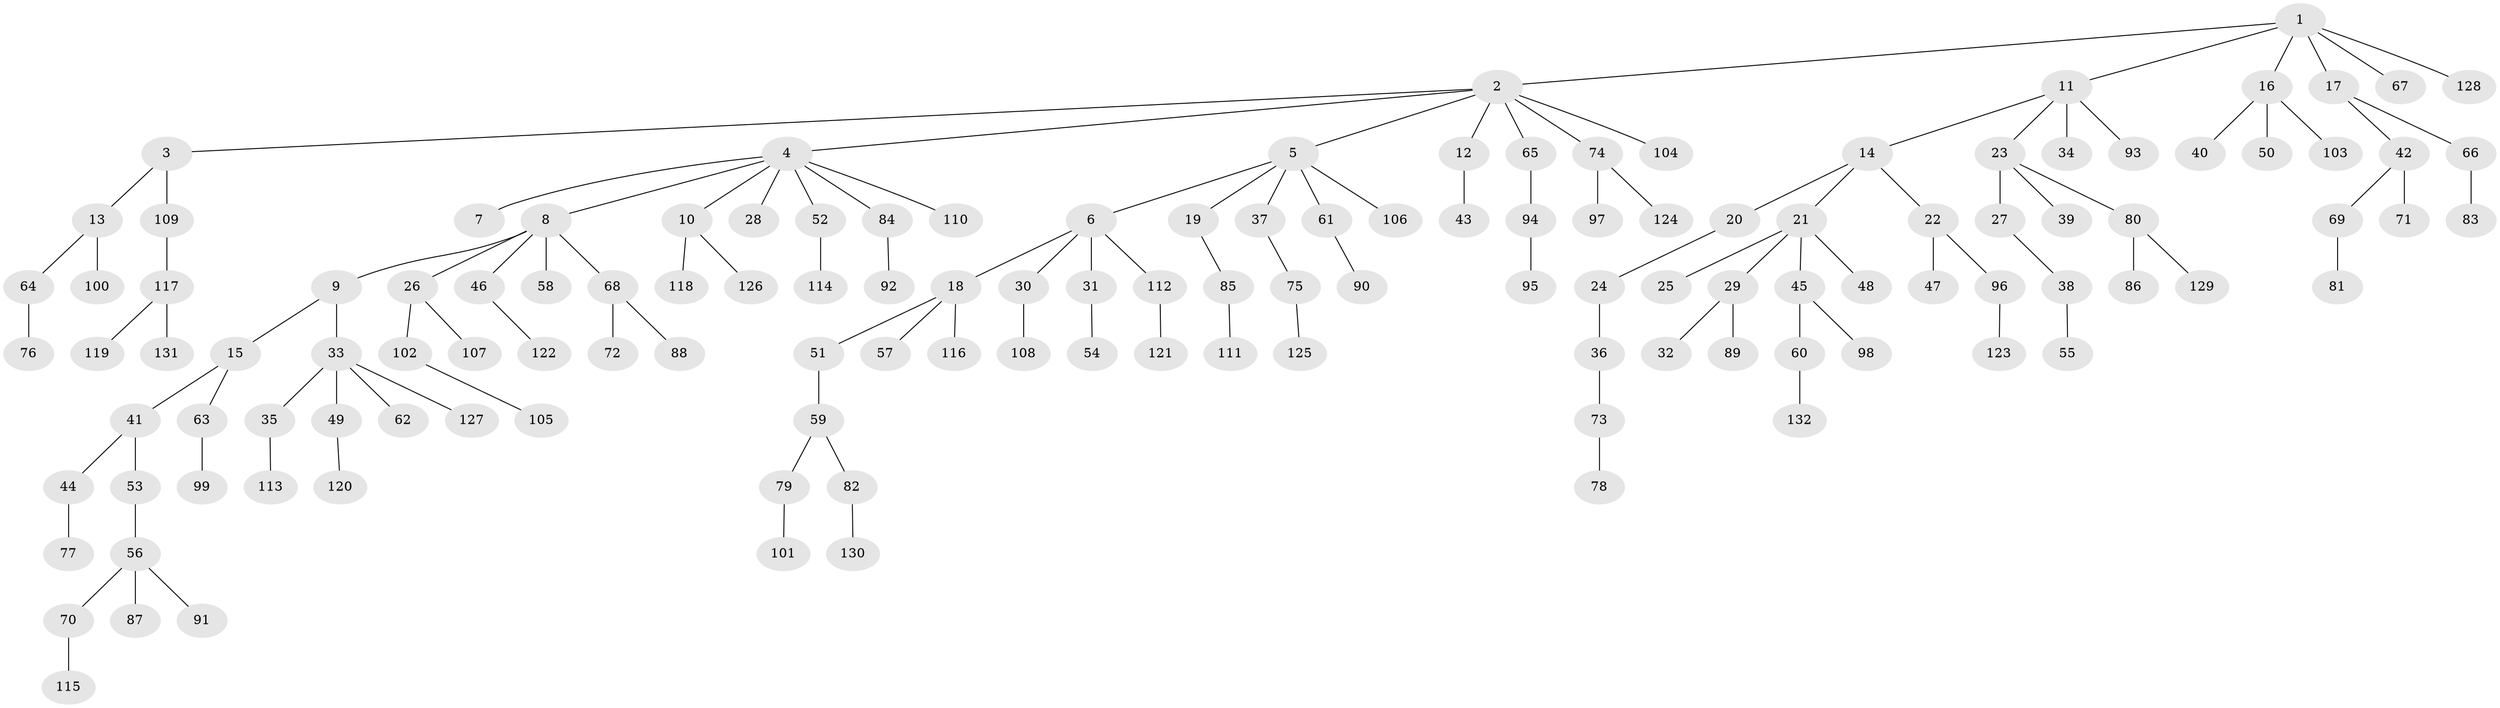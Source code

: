 // Generated by graph-tools (version 1.1) at 2025/15/03/09/25 04:15:39]
// undirected, 132 vertices, 131 edges
graph export_dot {
graph [start="1"]
  node [color=gray90,style=filled];
  1;
  2;
  3;
  4;
  5;
  6;
  7;
  8;
  9;
  10;
  11;
  12;
  13;
  14;
  15;
  16;
  17;
  18;
  19;
  20;
  21;
  22;
  23;
  24;
  25;
  26;
  27;
  28;
  29;
  30;
  31;
  32;
  33;
  34;
  35;
  36;
  37;
  38;
  39;
  40;
  41;
  42;
  43;
  44;
  45;
  46;
  47;
  48;
  49;
  50;
  51;
  52;
  53;
  54;
  55;
  56;
  57;
  58;
  59;
  60;
  61;
  62;
  63;
  64;
  65;
  66;
  67;
  68;
  69;
  70;
  71;
  72;
  73;
  74;
  75;
  76;
  77;
  78;
  79;
  80;
  81;
  82;
  83;
  84;
  85;
  86;
  87;
  88;
  89;
  90;
  91;
  92;
  93;
  94;
  95;
  96;
  97;
  98;
  99;
  100;
  101;
  102;
  103;
  104;
  105;
  106;
  107;
  108;
  109;
  110;
  111;
  112;
  113;
  114;
  115;
  116;
  117;
  118;
  119;
  120;
  121;
  122;
  123;
  124;
  125;
  126;
  127;
  128;
  129;
  130;
  131;
  132;
  1 -- 2;
  1 -- 11;
  1 -- 16;
  1 -- 17;
  1 -- 67;
  1 -- 128;
  2 -- 3;
  2 -- 4;
  2 -- 5;
  2 -- 12;
  2 -- 65;
  2 -- 74;
  2 -- 104;
  3 -- 13;
  3 -- 109;
  4 -- 7;
  4 -- 8;
  4 -- 10;
  4 -- 28;
  4 -- 52;
  4 -- 84;
  4 -- 110;
  5 -- 6;
  5 -- 19;
  5 -- 37;
  5 -- 61;
  5 -- 106;
  6 -- 18;
  6 -- 30;
  6 -- 31;
  6 -- 112;
  8 -- 9;
  8 -- 26;
  8 -- 46;
  8 -- 58;
  8 -- 68;
  9 -- 15;
  9 -- 33;
  10 -- 118;
  10 -- 126;
  11 -- 14;
  11 -- 23;
  11 -- 34;
  11 -- 93;
  12 -- 43;
  13 -- 64;
  13 -- 100;
  14 -- 20;
  14 -- 21;
  14 -- 22;
  15 -- 41;
  15 -- 63;
  16 -- 40;
  16 -- 50;
  16 -- 103;
  17 -- 42;
  17 -- 66;
  18 -- 51;
  18 -- 57;
  18 -- 116;
  19 -- 85;
  20 -- 24;
  21 -- 25;
  21 -- 29;
  21 -- 45;
  21 -- 48;
  22 -- 47;
  22 -- 96;
  23 -- 27;
  23 -- 39;
  23 -- 80;
  24 -- 36;
  26 -- 102;
  26 -- 107;
  27 -- 38;
  29 -- 32;
  29 -- 89;
  30 -- 108;
  31 -- 54;
  33 -- 35;
  33 -- 49;
  33 -- 62;
  33 -- 127;
  35 -- 113;
  36 -- 73;
  37 -- 75;
  38 -- 55;
  41 -- 44;
  41 -- 53;
  42 -- 69;
  42 -- 71;
  44 -- 77;
  45 -- 60;
  45 -- 98;
  46 -- 122;
  49 -- 120;
  51 -- 59;
  52 -- 114;
  53 -- 56;
  56 -- 70;
  56 -- 87;
  56 -- 91;
  59 -- 79;
  59 -- 82;
  60 -- 132;
  61 -- 90;
  63 -- 99;
  64 -- 76;
  65 -- 94;
  66 -- 83;
  68 -- 72;
  68 -- 88;
  69 -- 81;
  70 -- 115;
  73 -- 78;
  74 -- 97;
  74 -- 124;
  75 -- 125;
  79 -- 101;
  80 -- 86;
  80 -- 129;
  82 -- 130;
  84 -- 92;
  85 -- 111;
  94 -- 95;
  96 -- 123;
  102 -- 105;
  109 -- 117;
  112 -- 121;
  117 -- 119;
  117 -- 131;
}
